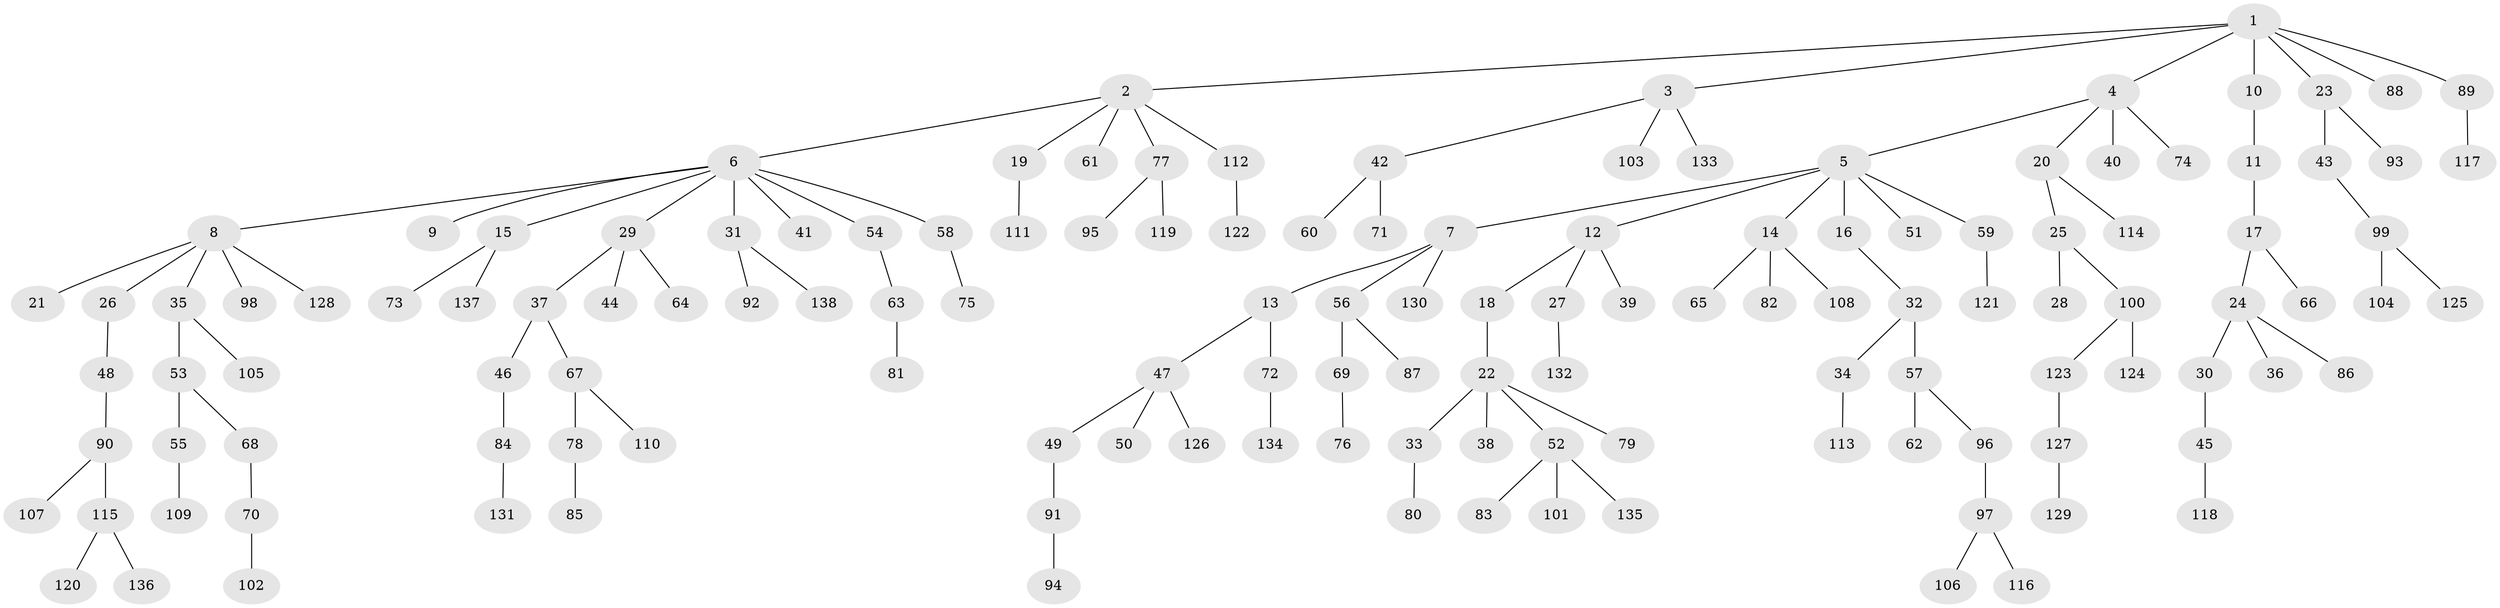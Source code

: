// coarse degree distribution, {7: 0.02197802197802198, 6: 0.01098901098901099, 3: 0.14285714285714285, 4: 0.01098901098901099, 8: 0.01098901098901099, 5: 0.03296703296703297, 1: 0.5054945054945055, 2: 0.26373626373626374}
// Generated by graph-tools (version 1.1) at 2025/52/02/27/25 19:52:10]
// undirected, 138 vertices, 137 edges
graph export_dot {
graph [start="1"]
  node [color=gray90,style=filled];
  1;
  2;
  3;
  4;
  5;
  6;
  7;
  8;
  9;
  10;
  11;
  12;
  13;
  14;
  15;
  16;
  17;
  18;
  19;
  20;
  21;
  22;
  23;
  24;
  25;
  26;
  27;
  28;
  29;
  30;
  31;
  32;
  33;
  34;
  35;
  36;
  37;
  38;
  39;
  40;
  41;
  42;
  43;
  44;
  45;
  46;
  47;
  48;
  49;
  50;
  51;
  52;
  53;
  54;
  55;
  56;
  57;
  58;
  59;
  60;
  61;
  62;
  63;
  64;
  65;
  66;
  67;
  68;
  69;
  70;
  71;
  72;
  73;
  74;
  75;
  76;
  77;
  78;
  79;
  80;
  81;
  82;
  83;
  84;
  85;
  86;
  87;
  88;
  89;
  90;
  91;
  92;
  93;
  94;
  95;
  96;
  97;
  98;
  99;
  100;
  101;
  102;
  103;
  104;
  105;
  106;
  107;
  108;
  109;
  110;
  111;
  112;
  113;
  114;
  115;
  116;
  117;
  118;
  119;
  120;
  121;
  122;
  123;
  124;
  125;
  126;
  127;
  128;
  129;
  130;
  131;
  132;
  133;
  134;
  135;
  136;
  137;
  138;
  1 -- 2;
  1 -- 3;
  1 -- 4;
  1 -- 10;
  1 -- 23;
  1 -- 88;
  1 -- 89;
  2 -- 6;
  2 -- 19;
  2 -- 61;
  2 -- 77;
  2 -- 112;
  3 -- 42;
  3 -- 103;
  3 -- 133;
  4 -- 5;
  4 -- 20;
  4 -- 40;
  4 -- 74;
  5 -- 7;
  5 -- 12;
  5 -- 14;
  5 -- 16;
  5 -- 51;
  5 -- 59;
  6 -- 8;
  6 -- 9;
  6 -- 15;
  6 -- 29;
  6 -- 31;
  6 -- 41;
  6 -- 54;
  6 -- 58;
  7 -- 13;
  7 -- 56;
  7 -- 130;
  8 -- 21;
  8 -- 26;
  8 -- 35;
  8 -- 98;
  8 -- 128;
  10 -- 11;
  11 -- 17;
  12 -- 18;
  12 -- 27;
  12 -- 39;
  13 -- 47;
  13 -- 72;
  14 -- 65;
  14 -- 82;
  14 -- 108;
  15 -- 73;
  15 -- 137;
  16 -- 32;
  17 -- 24;
  17 -- 66;
  18 -- 22;
  19 -- 111;
  20 -- 25;
  20 -- 114;
  22 -- 33;
  22 -- 38;
  22 -- 52;
  22 -- 79;
  23 -- 43;
  23 -- 93;
  24 -- 30;
  24 -- 36;
  24 -- 86;
  25 -- 28;
  25 -- 100;
  26 -- 48;
  27 -- 132;
  29 -- 37;
  29 -- 44;
  29 -- 64;
  30 -- 45;
  31 -- 92;
  31 -- 138;
  32 -- 34;
  32 -- 57;
  33 -- 80;
  34 -- 113;
  35 -- 53;
  35 -- 105;
  37 -- 46;
  37 -- 67;
  42 -- 60;
  42 -- 71;
  43 -- 99;
  45 -- 118;
  46 -- 84;
  47 -- 49;
  47 -- 50;
  47 -- 126;
  48 -- 90;
  49 -- 91;
  52 -- 83;
  52 -- 101;
  52 -- 135;
  53 -- 55;
  53 -- 68;
  54 -- 63;
  55 -- 109;
  56 -- 69;
  56 -- 87;
  57 -- 62;
  57 -- 96;
  58 -- 75;
  59 -- 121;
  63 -- 81;
  67 -- 78;
  67 -- 110;
  68 -- 70;
  69 -- 76;
  70 -- 102;
  72 -- 134;
  77 -- 95;
  77 -- 119;
  78 -- 85;
  84 -- 131;
  89 -- 117;
  90 -- 107;
  90 -- 115;
  91 -- 94;
  96 -- 97;
  97 -- 106;
  97 -- 116;
  99 -- 104;
  99 -- 125;
  100 -- 123;
  100 -- 124;
  112 -- 122;
  115 -- 120;
  115 -- 136;
  123 -- 127;
  127 -- 129;
}
